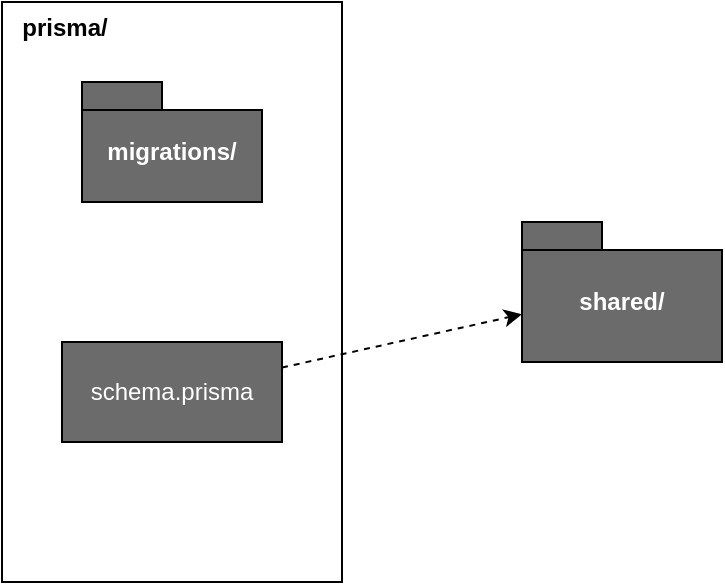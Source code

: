 <mxfile version="26.0.1">
  <diagram name="Page-1" id="S4To7Q0bcM-65kfj6sJm">
    <mxGraphModel dx="819" dy="434" grid="1" gridSize="10" guides="1" tooltips="1" connect="1" arrows="1" fold="1" page="1" pageScale="1" pageWidth="827" pageHeight="1169" math="0" shadow="0">
      <root>
        <mxCell id="0" />
        <mxCell id="1" parent="0" />
        <mxCell id="hstF_LHHw3WMk86Wa-xs-3" value="" style="group" vertex="1" connectable="0" parent="1">
          <mxGeometry x="310" y="20" width="170" height="290" as="geometry" />
        </mxCell>
        <mxCell id="hstF_LHHw3WMk86Wa-xs-1" value="" style="rounded=0;whiteSpace=wrap;html=1;" vertex="1" parent="hstF_LHHw3WMk86Wa-xs-3">
          <mxGeometry width="170" height="290" as="geometry" />
        </mxCell>
        <mxCell id="hstF_LHHw3WMk86Wa-xs-2" value="prisma/" style="text;align=center;fontStyle=1;verticalAlign=middle;spacingLeft=3;spacingRight=3;strokeColor=none;rotatable=0;points=[[0,0.5],[1,0.5]];portConstraint=eastwest;html=1;" vertex="1" parent="hstF_LHHw3WMk86Wa-xs-3">
          <mxGeometry x="10" width="41.212" height="26" as="geometry" />
        </mxCell>
        <mxCell id="hstF_LHHw3WMk86Wa-xs-6" value="migrations/" style="shape=folder;fontStyle=1;spacingTop=10;tabWidth=40;tabHeight=14;tabPosition=left;html=1;whiteSpace=wrap;fontColor=#FFFFFF;fillColor=#6B6B6B;" vertex="1" parent="hstF_LHHw3WMk86Wa-xs-3">
          <mxGeometry x="40" y="40" width="90" height="60" as="geometry" />
        </mxCell>
        <mxCell id="hstF_LHHw3WMk86Wa-xs-5" value="schema.prisma" style="html=1;whiteSpace=wrap;fillColor=#6B6B6B;fontColor=#FFFFFF;" vertex="1" parent="hstF_LHHw3WMk86Wa-xs-3">
          <mxGeometry x="30" y="170" width="110" height="50" as="geometry" />
        </mxCell>
        <mxCell id="hstF_LHHw3WMk86Wa-xs-7" value="shared/" style="shape=folder;fontStyle=1;spacingTop=10;tabWidth=40;tabHeight=14;tabPosition=left;html=1;whiteSpace=wrap;fillColor=#6B6B6B;fontColor=#FFFFFF;" vertex="1" parent="1">
          <mxGeometry x="570" y="130" width="100" height="70" as="geometry" />
        </mxCell>
        <mxCell id="hstF_LHHw3WMk86Wa-xs-8" style="rounded=0;orthogonalLoop=1;jettySize=auto;html=1;dashed=1;" edge="1" parent="1" source="hstF_LHHw3WMk86Wa-xs-5" target="hstF_LHHw3WMk86Wa-xs-7">
          <mxGeometry relative="1" as="geometry" />
        </mxCell>
      </root>
    </mxGraphModel>
  </diagram>
</mxfile>
